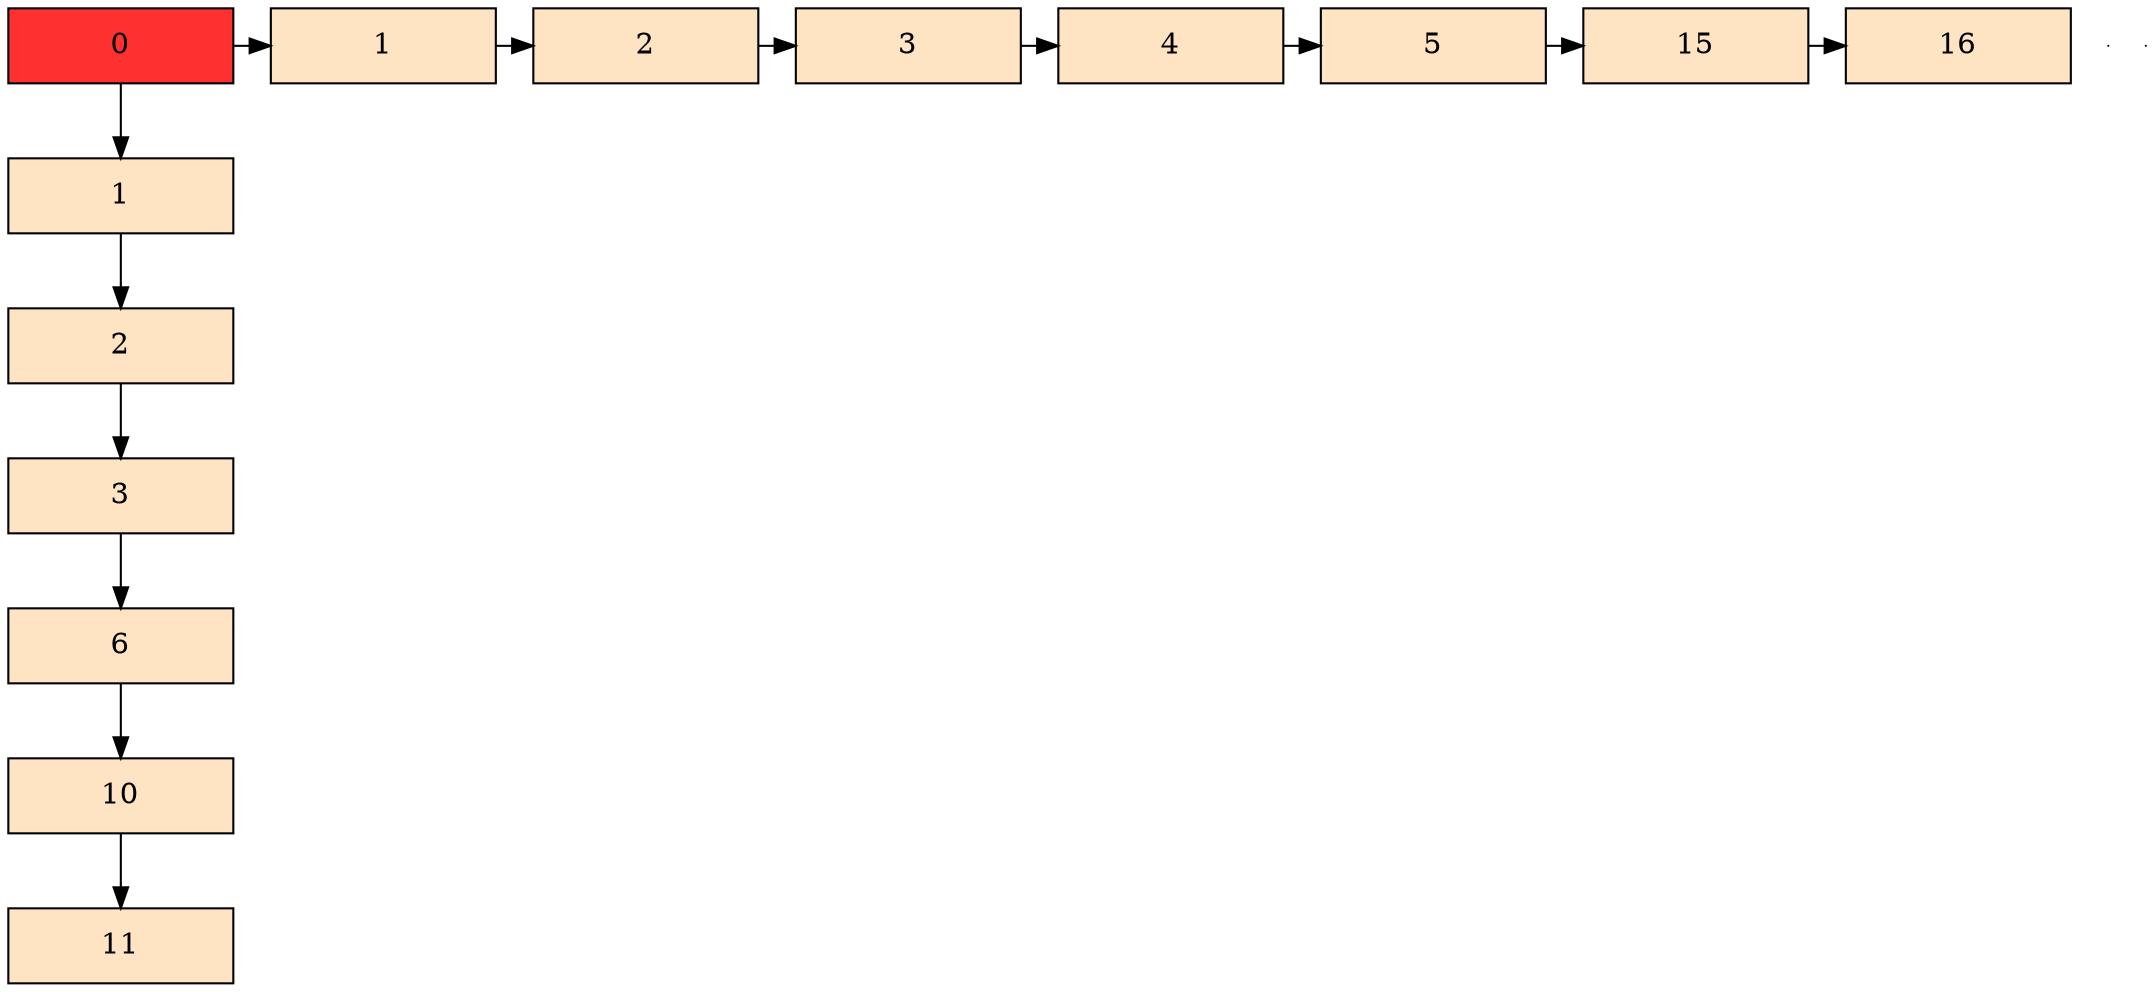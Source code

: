 digraph Sparce_Matrix {
 node [shape=box]
  Mt[ label = "0", width = 1.5, style = filled, fillcolor = firebrick1, group = 1 ];
e0[ shape = point, width = 0 ];
 e1[ shape = point, width = 0 ];A1[label ="1"pos = "5.3,3.5!" width = 1.5 style = filled, fillcolor = bisque1, group = 1 ];
A2[label ="2"pos = "5.3,3.5!" width = 1.5 style = filled, fillcolor = bisque1, group = 1 ];
A3[label ="3"pos = "5.3,3.5!" width = 1.5 style = filled, fillcolor = bisque1, group = 1 ];
A4[label ="4"pos = "5.3,3.5!" width = 1.5 style = filled, fillcolor = bisque1, group = 1 ];
A5[label ="5"pos = "5.3,3.5!" width = 1.5 style = filled, fillcolor = bisque1, group = 1 ];
A15[label ="15"pos = "5.3,3.5!" width = 1.5 style = filled, fillcolor = bisque1, group = 1 ];
A16[label ="16"pos = "5.3,3.5!" width = 1.5 style = filled, fillcolor = bisque1, group = 1 ];
Mt -> A1
A1->A2
A2->A3
A3->A4
A4->A5
A5->A15
A15->A16
U1[label ="1"pos = "5.3,3.5!" width = 1.5 style = filled, fillcolor = bisque1, group = 1 ];
U2[label ="2"pos = "5.3,3.5!" width = 1.5 style = filled, fillcolor = bisque1, group = 1 ];
U3[label ="3"pos = "5.3,3.5!" width = 1.5 style = filled, fillcolor = bisque1, group = 1 ];
U6[label ="6"pos = "5.3,3.5!" width = 1.5 style = filled, fillcolor = bisque1, group = 1 ];
U10[label ="10"pos = "5.3,3.5!" width = 1.5 style = filled, fillcolor = bisque1, group = 1 ];
U11[label ="11"pos = "5.3,3.5!" width = 1.5 style = filled, fillcolor = bisque1, group = 1 ];
Mt -> U1
U1->U2
U2->U3
U3->U6
U6->U10
U10->U11
 { rank = same; Mt;A1;A2;A3;A4;A5;A15;A16;}
}